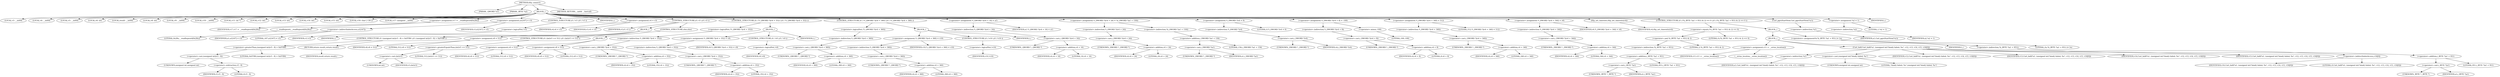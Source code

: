digraph tftp_connect {  
"1000116" [label = "(METHOD,tftp_connect)" ]
"1000117" [label = "(PARAM,_QWORD *a1)" ]
"1000118" [label = "(PARAM,_BYTE *a2)" ]
"1000119" [label = "(BLOCK,,)" ]
"1000120" [label = "(LOCAL,v3: __int64)" ]
"1000121" [label = "(LOCAL,v4: __int64)" ]
"1000122" [label = "(LOCAL,v5: __int64)" ]
"1000123" [label = "(LOCAL,v6: int)" ]
"1000124" [label = "(LOCAL,result: __int64)" ]
"1000125" [label = "(LOCAL,v8: int)" ]
"1000126" [label = "(LOCAL,v9: __int64)" ]
"1000127" [label = "(LOCAL,v10: __int64)" ]
"1000128" [label = "(LOCAL,v11: int *)" ]
"1000129" [label = "(LOCAL,v12: int)" ]
"1000130" [label = "(LOCAL,v13: int)" ]
"1000131" [label = "(LOCAL,v14: int)" ]
"1000132" [label = "(LOCAL,v15: int)" ]
"1000133" [label = "(LOCAL,v16: char [ 136 ])" ]
"1000134" [label = "(LOCAL,v17: unsigned __int64)" ]
"1000135" [label = "(<operator>.assignment,v17 = __readfsqword(0x28u))" ]
"1000136" [label = "(IDENTIFIER,v17,v17 = __readfsqword(0x28u))" ]
"1000137" [label = "(__readfsqword,__readfsqword(0x28u))" ]
"1000138" [label = "(LITERAL,0x28u,__readfsqword(0x28u))" ]
"1000139" [label = "(<operator>.assignment,a1[167] = v3)" ]
"1000140" [label = "(<operator>.indirectIndexAccess,a1[167])" ]
"1000141" [label = "(IDENTIFIER,a1,a1[167] = v3)" ]
"1000142" [label = "(LITERAL,167,a1[167] = v3)" ]
"1000143" [label = "(IDENTIFIER,v3,a1[167] = v3)" ]
"1000144" [label = "(CONTROL_STRUCTURE,if ( !v3 ),if ( !v3 ))" ]
"1000145" [label = "(<operator>.logicalNot,!v3)" ]
"1000146" [label = "(IDENTIFIER,v3,!v3)" ]
"1000147" [label = "(IDENTIFIER,L,)" ]
"1000148" [label = "(<operator>.assignment,v4 = v3)" ]
"1000149" [label = "(IDENTIFIER,v4,v4 = v3)" ]
"1000150" [label = "(IDENTIFIER,v3,v4 = v3)" ]
"1000151" [label = "(CONTROL_STRUCTURE,if ( v5 ),if ( v5 ))" ]
"1000152" [label = "(IDENTIFIER,v5,if ( v5 ))" ]
"1000153" [label = "(BLOCK,,)" ]
"1000154" [label = "(IDENTIFIER,L,)" ]
"1000155" [label = "(CONTROL_STRUCTURE,if ( (unsigned int)(v5 - 8) > 0xFFB0 ),if ( (unsigned int)(v5 - 8) > 0xFFB0 ))" ]
"1000156" [label = "(<operator>.greaterThan,(unsigned int)(v5 - 8) > 0xFFB0)" ]
"1000157" [label = "(<operator>.cast,(unsigned int)(v5 - 8))" ]
"1000158" [label = "(UNKNOWN,unsigned int,unsigned int)" ]
"1000159" [label = "(<operator>.subtraction,v5 - 8)" ]
"1000160" [label = "(IDENTIFIER,v5,v5 - 8)" ]
"1000161" [label = "(LITERAL,8,v5 - 8)" ]
"1000162" [label = "(LITERAL,0xFFB0,(unsigned int)(v5 - 8) > 0xFFB0)" ]
"1000163" [label = "(RETURN,return result;,return result;)" ]
"1000164" [label = "(IDENTIFIER,result,return result;)" ]
"1000165" [label = "(<operator>.assignment,v8 = 512)" ]
"1000166" [label = "(IDENTIFIER,v8,v8 = 512)" ]
"1000167" [label = "(LITERAL,512,v8 = 512)" ]
"1000168" [label = "(CONTROL_STRUCTURE,if ( (int)v5 >= 512 ),if ( (int)v5 >= 512 ))" ]
"1000169" [label = "(<operator>.greaterEqualsThan,(int)v5 >= 512)" ]
"1000170" [label = "(<operator>.cast,(int)v5)" ]
"1000171" [label = "(UNKNOWN,int,int)" ]
"1000172" [label = "(IDENTIFIER,v5,(int)v5)" ]
"1000173" [label = "(LITERAL,512,(int)v5 >= 512)" ]
"1000174" [label = "(CONTROL_STRUCTURE,else,else)" ]
"1000175" [label = "(BLOCK,,)" ]
"1000176" [label = "(<operator>.assignment,v6 = 512)" ]
"1000177" [label = "(IDENTIFIER,v6,v6 = 512)" ]
"1000178" [label = "(LITERAL,512,v6 = 512)" ]
"1000179" [label = "(<operator>.assignment,v8 = 512)" ]
"1000180" [label = "(IDENTIFIER,v8,v8 = 512)" ]
"1000181" [label = "(LITERAL,512,v8 = 512)" ]
"1000182" [label = "(CONTROL_STRUCTURE,if ( !*(_QWORD *)(v4 + 352) ),if ( !*(_QWORD *)(v4 + 352) ))" ]
"1000183" [label = "(<operator>.logicalNot,!*(_QWORD *)(v4 + 352))" ]
"1000184" [label = "(<operator>.indirection,*(_QWORD *)(v4 + 352))" ]
"1000185" [label = "(<operator>.cast,(_QWORD *)(v4 + 352))" ]
"1000186" [label = "(UNKNOWN,_QWORD *,_QWORD *)" ]
"1000187" [label = "(<operator>.addition,v4 + 352)" ]
"1000188" [label = "(IDENTIFIER,v4,v4 + 352)" ]
"1000189" [label = "(LITERAL,352,v4 + 352)" ]
"1000190" [label = "(BLOCK,,)" ]
"1000191" [label = "(<operator>.assignment,*(_QWORD *)(v4 + 352) = v9)" ]
"1000192" [label = "(<operator>.indirection,*(_QWORD *)(v4 + 352))" ]
"1000193" [label = "(<operator>.cast,(_QWORD *)(v4 + 352))" ]
"1000194" [label = "(UNKNOWN,_QWORD *,_QWORD *)" ]
"1000195" [label = "(<operator>.addition,v4 + 352)" ]
"1000196" [label = "(IDENTIFIER,v4,v4 + 352)" ]
"1000197" [label = "(LITERAL,352,v4 + 352)" ]
"1000198" [label = "(IDENTIFIER,v9,*(_QWORD *)(v4 + 352) = v9)" ]
"1000199" [label = "(CONTROL_STRUCTURE,if ( !v9 ),if ( !v9 ))" ]
"1000200" [label = "(<operator>.logicalNot,!v9)" ]
"1000201" [label = "(IDENTIFIER,v9,!v9)" ]
"1000202" [label = "(IDENTIFIER,L,)" ]
"1000203" [label = "(CONTROL_STRUCTURE,if ( !*(_QWORD *)(v4 + 360) ),if ( !*(_QWORD *)(v4 + 360) ))" ]
"1000204" [label = "(<operator>.logicalNot,!*(_QWORD *)(v4 + 360))" ]
"1000205" [label = "(<operator>.indirection,*(_QWORD *)(v4 + 360))" ]
"1000206" [label = "(<operator>.cast,(_QWORD *)(v4 + 360))" ]
"1000207" [label = "(UNKNOWN,_QWORD *,_QWORD *)" ]
"1000208" [label = "(<operator>.addition,v4 + 360)" ]
"1000209" [label = "(IDENTIFIER,v4,v4 + 360)" ]
"1000210" [label = "(LITERAL,360,v4 + 360)" ]
"1000211" [label = "(BLOCK,,)" ]
"1000212" [label = "(<operator>.assignment,*(_QWORD *)(v4 + 360) = v10)" ]
"1000213" [label = "(<operator>.indirection,*(_QWORD *)(v4 + 360))" ]
"1000214" [label = "(<operator>.cast,(_QWORD *)(v4 + 360))" ]
"1000215" [label = "(UNKNOWN,_QWORD *,_QWORD *)" ]
"1000216" [label = "(<operator>.addition,v4 + 360)" ]
"1000217" [label = "(IDENTIFIER,v4,v4 + 360)" ]
"1000218" [label = "(LITERAL,360,v4 + 360)" ]
"1000219" [label = "(IDENTIFIER,v10,*(_QWORD *)(v4 + 360) = v10)" ]
"1000220" [label = "(CONTROL_STRUCTURE,if ( !v10 ),if ( !v10 ))" ]
"1000221" [label = "(<operator>.logicalNot,!v10)" ]
"1000222" [label = "(IDENTIFIER,v10,!v10)" ]
"1000223" [label = "(IDENTIFIER,L,)" ]
"1000224" [label = "(<operator>.assignment,*(_QWORD *)(v4 + 16) = a1)" ]
"1000225" [label = "(<operator>.indirection,*(_QWORD *)(v4 + 16))" ]
"1000226" [label = "(<operator>.cast,(_QWORD *)(v4 + 16))" ]
"1000227" [label = "(UNKNOWN,_QWORD *,_QWORD *)" ]
"1000228" [label = "(<operator>.addition,v4 + 16)" ]
"1000229" [label = "(IDENTIFIER,v4,v4 + 16)" ]
"1000230" [label = "(LITERAL,16,v4 + 16)" ]
"1000231" [label = "(IDENTIFIER,a1,*(_QWORD *)(v4 + 16) = a1)" ]
"1000232" [label = "(<operator>.assignment,*(_DWORD *)(v4 + 24) = *((_DWORD *)a1 + 156))" ]
"1000233" [label = "(<operator>.indirection,*(_DWORD *)(v4 + 24))" ]
"1000234" [label = "(<operator>.cast,(_DWORD *)(v4 + 24))" ]
"1000235" [label = "(UNKNOWN,_DWORD *,_DWORD *)" ]
"1000236" [label = "(<operator>.addition,v4 + 24)" ]
"1000237" [label = "(IDENTIFIER,v4,v4 + 24)" ]
"1000238" [label = "(LITERAL,24,v4 + 24)" ]
"1000239" [label = "(<operator>.indirection,*((_DWORD *)a1 + 156))" ]
"1000240" [label = "(<operator>.addition,(_DWORD *)a1 + 156)" ]
"1000241" [label = "(<operator>.cast,(_DWORD *)a1)" ]
"1000242" [label = "(UNKNOWN,_DWORD *,_DWORD *)" ]
"1000243" [label = "(IDENTIFIER,a1,(_DWORD *)a1)" ]
"1000244" [label = "(LITERAL,156,(_DWORD *)a1 + 156)" ]
"1000245" [label = "(<operator>.assignment,*(_DWORD *)v4 = 0)" ]
"1000246" [label = "(<operator>.indirection,*(_DWORD *)v4)" ]
"1000247" [label = "(<operator>.cast,(_DWORD *)v4)" ]
"1000248" [label = "(UNKNOWN,_DWORD *,_DWORD *)" ]
"1000249" [label = "(IDENTIFIER,v4,(_DWORD *)v4)" ]
"1000250" [label = "(LITERAL,0,*(_DWORD *)v4 = 0)" ]
"1000251" [label = "(<operator>.assignment,*(_DWORD *)(v4 + 8) = -100)" ]
"1000252" [label = "(<operator>.indirection,*(_DWORD *)(v4 + 8))" ]
"1000253" [label = "(<operator>.cast,(_DWORD *)(v4 + 8))" ]
"1000254" [label = "(UNKNOWN,_DWORD *,_DWORD *)" ]
"1000255" [label = "(<operator>.addition,v4 + 8)" ]
"1000256" [label = "(IDENTIFIER,v4,v4 + 8)" ]
"1000257" [label = "(LITERAL,8,v4 + 8)" ]
"1000258" [label = "(<operator>.minus,-100)" ]
"1000259" [label = "(LITERAL,100,-100)" ]
"1000260" [label = "(<operator>.assignment,*(_DWORD *)(v4 + 340) = 512)" ]
"1000261" [label = "(<operator>.indirection,*(_DWORD *)(v4 + 340))" ]
"1000262" [label = "(<operator>.cast,(_DWORD *)(v4 + 340))" ]
"1000263" [label = "(UNKNOWN,_DWORD *,_DWORD *)" ]
"1000264" [label = "(<operator>.addition,v4 + 340)" ]
"1000265" [label = "(IDENTIFIER,v4,v4 + 340)" ]
"1000266" [label = "(LITERAL,340,v4 + 340)" ]
"1000267" [label = "(LITERAL,512,*(_DWORD *)(v4 + 340) = 512)" ]
"1000268" [label = "(<operator>.assignment,*(_DWORD *)(v4 + 344) = v6)" ]
"1000269" [label = "(<operator>.indirection,*(_DWORD *)(v4 + 344))" ]
"1000270" [label = "(<operator>.cast,(_DWORD *)(v4 + 344))" ]
"1000271" [label = "(UNKNOWN,_DWORD *,_DWORD *)" ]
"1000272" [label = "(<operator>.addition,v4 + 344)" ]
"1000273" [label = "(IDENTIFIER,v4,v4 + 344)" ]
"1000274" [label = "(LITERAL,344,v4 + 344)" ]
"1000275" [label = "(IDENTIFIER,v6,*(_DWORD *)(v4 + 344) = v6)" ]
"1000276" [label = "(tftp_set_timeouts,tftp_set_timeouts(v4))" ]
"1000277" [label = "(IDENTIFIER,v4,tftp_set_timeouts(v4))" ]
"1000278" [label = "(CONTROL_STRUCTURE,if ( (*((_BYTE *)a1 + 951) & 2) == 0 ),if ( (*((_BYTE *)a1 + 951) & 2) == 0 ))" ]
"1000279" [label = "(<operator>.equals,(*((_BYTE *)a1 + 951) & 2) == 0)" ]
"1000280" [label = "(<operator>.and,*((_BYTE *)a1 + 951) & 2)" ]
"1000281" [label = "(<operator>.indirection,*((_BYTE *)a1 + 951))" ]
"1000282" [label = "(<operator>.addition,(_BYTE *)a1 + 951)" ]
"1000283" [label = "(<operator>.cast,(_BYTE *)a1)" ]
"1000284" [label = "(UNKNOWN,_BYTE *,_BYTE *)" ]
"1000285" [label = "(IDENTIFIER,a1,(_BYTE *)a1)" ]
"1000286" [label = "(LITERAL,951,(_BYTE *)a1 + 951)" ]
"1000287" [label = "(LITERAL,2,*((_BYTE *)a1 + 951) & 2)" ]
"1000288" [label = "(LITERAL,0,(*((_BYTE *)a1 + 951) & 2) == 0)" ]
"1000289" [label = "(BLOCK,,)" ]
"1000290" [label = "(BLOCK,,)" ]
"1000291" [label = "(<operator>.assignment,v11 = __errno_location())" ]
"1000292" [label = "(IDENTIFIER,v11,v11 = __errno_location())" ]
"1000293" [label = "(__errno_location,__errno_location())" ]
"1000294" [label = "(Curl_failf,Curl_failf(*a1, (unsigned int)\"bind() failed; %s\", v12, v13, v14, v15, v16[0]))" ]
"1000295" [label = "(<operator>.indirection,*a1)" ]
"1000296" [label = "(IDENTIFIER,a1,Curl_failf(*a1, (unsigned int)\"bind() failed; %s\", v12, v13, v14, v15, v16[0]))" ]
"1000297" [label = "(<operator>.cast,(unsigned int)\"bind() failed; %s\")" ]
"1000298" [label = "(UNKNOWN,unsigned int,unsigned int)" ]
"1000299" [label = "(LITERAL,\"bind() failed; %s\",(unsigned int)\"bind() failed; %s\")" ]
"1000300" [label = "(IDENTIFIER,v12,Curl_failf(*a1, (unsigned int)\"bind() failed; %s\", v12, v13, v14, v15, v16[0]))" ]
"1000301" [label = "(IDENTIFIER,v13,Curl_failf(*a1, (unsigned int)\"bind() failed; %s\", v12, v13, v14, v15, v16[0]))" ]
"1000302" [label = "(IDENTIFIER,v14,Curl_failf(*a1, (unsigned int)\"bind() failed; %s\", v12, v13, v14, v15, v16[0]))" ]
"1000303" [label = "(IDENTIFIER,v15,Curl_failf(*a1, (unsigned int)\"bind() failed; %s\", v12, v13, v14, v15, v16[0]))" ]
"1000304" [label = "(<operator>.indirectIndexAccess,v16[0])" ]
"1000305" [label = "(IDENTIFIER,v16,Curl_failf(*a1, (unsigned int)\"bind() failed; %s\", v12, v13, v14, v15, v16[0]))" ]
"1000306" [label = "(LITERAL,0,Curl_failf(*a1, (unsigned int)\"bind() failed; %s\", v12, v13, v14, v15, v16[0]))" ]
"1000307" [label = "(IDENTIFIER,L,)" ]
"1000308" [label = "(<operators>.assignmentOr,*((_BYTE *)a1 + 951) |= 2u)" ]
"1000309" [label = "(<operator>.indirection,*((_BYTE *)a1 + 951))" ]
"1000310" [label = "(<operator>.addition,(_BYTE *)a1 + 951)" ]
"1000311" [label = "(<operator>.cast,(_BYTE *)a1)" ]
"1000312" [label = "(UNKNOWN,_BYTE *,_BYTE *)" ]
"1000313" [label = "(IDENTIFIER,a1,(_BYTE *)a1)" ]
"1000314" [label = "(LITERAL,951,(_BYTE *)a1 + 951)" ]
"1000315" [label = "(LITERAL,2u,*((_BYTE *)a1 + 951) |= 2u)" ]
"1000316" [label = "(Curl_pgrsStartNow,Curl_pgrsStartNow(*a1))" ]
"1000317" [label = "(<operator>.indirection,*a1)" ]
"1000318" [label = "(IDENTIFIER,a1,Curl_pgrsStartNow(*a1))" ]
"1000319" [label = "(<operator>.assignment,*a2 = 1)" ]
"1000320" [label = "(<operator>.indirection,*a2)" ]
"1000321" [label = "(IDENTIFIER,a2,*a2 = 1)" ]
"1000322" [label = "(LITERAL,1,*a2 = 1)" ]
"1000323" [label = "(IDENTIFIER,L,)" ]
"1000324" [label = "(METHOD_RETURN,__int64 __fastcall)" ]
  "1000116" -> "1000117" 
  "1000116" -> "1000118" 
  "1000116" -> "1000119" 
  "1000116" -> "1000324" 
  "1000119" -> "1000120" 
  "1000119" -> "1000121" 
  "1000119" -> "1000122" 
  "1000119" -> "1000123" 
  "1000119" -> "1000124" 
  "1000119" -> "1000125" 
  "1000119" -> "1000126" 
  "1000119" -> "1000127" 
  "1000119" -> "1000128" 
  "1000119" -> "1000129" 
  "1000119" -> "1000130" 
  "1000119" -> "1000131" 
  "1000119" -> "1000132" 
  "1000119" -> "1000133" 
  "1000119" -> "1000134" 
  "1000119" -> "1000135" 
  "1000119" -> "1000139" 
  "1000119" -> "1000144" 
  "1000119" -> "1000147" 
  "1000119" -> "1000148" 
  "1000119" -> "1000151" 
  "1000119" -> "1000182" 
  "1000119" -> "1000203" 
  "1000119" -> "1000224" 
  "1000119" -> "1000232" 
  "1000119" -> "1000245" 
  "1000119" -> "1000251" 
  "1000119" -> "1000260" 
  "1000119" -> "1000268" 
  "1000119" -> "1000276" 
  "1000119" -> "1000278" 
  "1000119" -> "1000316" 
  "1000119" -> "1000319" 
  "1000119" -> "1000323" 
  "1000135" -> "1000136" 
  "1000135" -> "1000137" 
  "1000137" -> "1000138" 
  "1000139" -> "1000140" 
  "1000139" -> "1000143" 
  "1000140" -> "1000141" 
  "1000140" -> "1000142" 
  "1000144" -> "1000145" 
  "1000145" -> "1000146" 
  "1000148" -> "1000149" 
  "1000148" -> "1000150" 
  "1000151" -> "1000152" 
  "1000151" -> "1000153" 
  "1000151" -> "1000174" 
  "1000153" -> "1000154" 
  "1000153" -> "1000155" 
  "1000153" -> "1000165" 
  "1000153" -> "1000168" 
  "1000155" -> "1000156" 
  "1000155" -> "1000163" 
  "1000156" -> "1000157" 
  "1000156" -> "1000162" 
  "1000157" -> "1000158" 
  "1000157" -> "1000159" 
  "1000159" -> "1000160" 
  "1000159" -> "1000161" 
  "1000163" -> "1000164" 
  "1000165" -> "1000166" 
  "1000165" -> "1000167" 
  "1000168" -> "1000169" 
  "1000169" -> "1000170" 
  "1000169" -> "1000173" 
  "1000170" -> "1000171" 
  "1000170" -> "1000172" 
  "1000174" -> "1000175" 
  "1000175" -> "1000176" 
  "1000175" -> "1000179" 
  "1000176" -> "1000177" 
  "1000176" -> "1000178" 
  "1000179" -> "1000180" 
  "1000179" -> "1000181" 
  "1000182" -> "1000183" 
  "1000182" -> "1000190" 
  "1000183" -> "1000184" 
  "1000184" -> "1000185" 
  "1000185" -> "1000186" 
  "1000185" -> "1000187" 
  "1000187" -> "1000188" 
  "1000187" -> "1000189" 
  "1000190" -> "1000191" 
  "1000190" -> "1000199" 
  "1000190" -> "1000202" 
  "1000191" -> "1000192" 
  "1000191" -> "1000198" 
  "1000192" -> "1000193" 
  "1000193" -> "1000194" 
  "1000193" -> "1000195" 
  "1000195" -> "1000196" 
  "1000195" -> "1000197" 
  "1000199" -> "1000200" 
  "1000200" -> "1000201" 
  "1000203" -> "1000204" 
  "1000203" -> "1000211" 
  "1000204" -> "1000205" 
  "1000205" -> "1000206" 
  "1000206" -> "1000207" 
  "1000206" -> "1000208" 
  "1000208" -> "1000209" 
  "1000208" -> "1000210" 
  "1000211" -> "1000212" 
  "1000211" -> "1000220" 
  "1000211" -> "1000223" 
  "1000212" -> "1000213" 
  "1000212" -> "1000219" 
  "1000213" -> "1000214" 
  "1000214" -> "1000215" 
  "1000214" -> "1000216" 
  "1000216" -> "1000217" 
  "1000216" -> "1000218" 
  "1000220" -> "1000221" 
  "1000221" -> "1000222" 
  "1000224" -> "1000225" 
  "1000224" -> "1000231" 
  "1000225" -> "1000226" 
  "1000226" -> "1000227" 
  "1000226" -> "1000228" 
  "1000228" -> "1000229" 
  "1000228" -> "1000230" 
  "1000232" -> "1000233" 
  "1000232" -> "1000239" 
  "1000233" -> "1000234" 
  "1000234" -> "1000235" 
  "1000234" -> "1000236" 
  "1000236" -> "1000237" 
  "1000236" -> "1000238" 
  "1000239" -> "1000240" 
  "1000240" -> "1000241" 
  "1000240" -> "1000244" 
  "1000241" -> "1000242" 
  "1000241" -> "1000243" 
  "1000245" -> "1000246" 
  "1000245" -> "1000250" 
  "1000246" -> "1000247" 
  "1000247" -> "1000248" 
  "1000247" -> "1000249" 
  "1000251" -> "1000252" 
  "1000251" -> "1000258" 
  "1000252" -> "1000253" 
  "1000253" -> "1000254" 
  "1000253" -> "1000255" 
  "1000255" -> "1000256" 
  "1000255" -> "1000257" 
  "1000258" -> "1000259" 
  "1000260" -> "1000261" 
  "1000260" -> "1000267" 
  "1000261" -> "1000262" 
  "1000262" -> "1000263" 
  "1000262" -> "1000264" 
  "1000264" -> "1000265" 
  "1000264" -> "1000266" 
  "1000268" -> "1000269" 
  "1000268" -> "1000275" 
  "1000269" -> "1000270" 
  "1000270" -> "1000271" 
  "1000270" -> "1000272" 
  "1000272" -> "1000273" 
  "1000272" -> "1000274" 
  "1000276" -> "1000277" 
  "1000278" -> "1000279" 
  "1000278" -> "1000289" 
  "1000279" -> "1000280" 
  "1000279" -> "1000288" 
  "1000280" -> "1000281" 
  "1000280" -> "1000287" 
  "1000281" -> "1000282" 
  "1000282" -> "1000283" 
  "1000282" -> "1000286" 
  "1000283" -> "1000284" 
  "1000283" -> "1000285" 
  "1000289" -> "1000290" 
  "1000289" -> "1000308" 
  "1000290" -> "1000291" 
  "1000290" -> "1000294" 
  "1000290" -> "1000307" 
  "1000291" -> "1000292" 
  "1000291" -> "1000293" 
  "1000294" -> "1000295" 
  "1000294" -> "1000297" 
  "1000294" -> "1000300" 
  "1000294" -> "1000301" 
  "1000294" -> "1000302" 
  "1000294" -> "1000303" 
  "1000294" -> "1000304" 
  "1000295" -> "1000296" 
  "1000297" -> "1000298" 
  "1000297" -> "1000299" 
  "1000304" -> "1000305" 
  "1000304" -> "1000306" 
  "1000308" -> "1000309" 
  "1000308" -> "1000315" 
  "1000309" -> "1000310" 
  "1000310" -> "1000311" 
  "1000310" -> "1000314" 
  "1000311" -> "1000312" 
  "1000311" -> "1000313" 
  "1000316" -> "1000317" 
  "1000317" -> "1000318" 
  "1000319" -> "1000320" 
  "1000319" -> "1000322" 
  "1000320" -> "1000321" 
}
